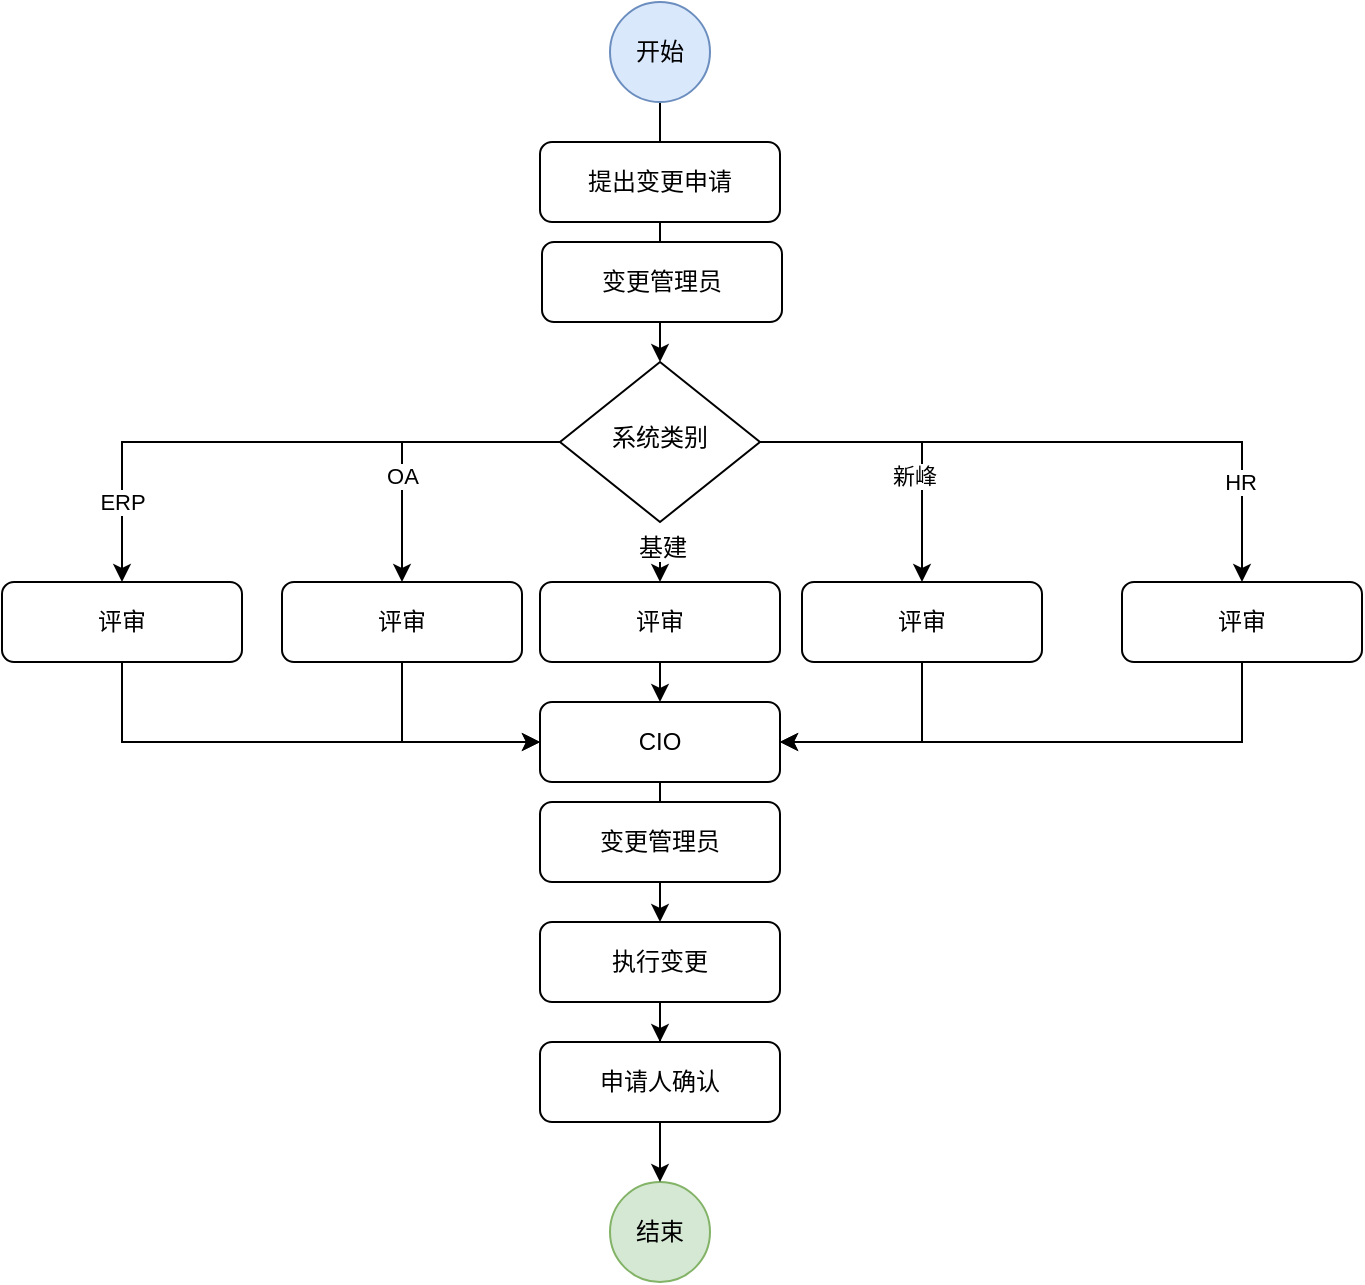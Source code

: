 <mxfile version="21.3.2" type="github">
  <diagram id="C5RBs43oDa-KdzZeNtuy" name="Page-1">
    <mxGraphModel dx="739" dy="470" grid="1" gridSize="10" guides="1" tooltips="1" connect="1" arrows="1" fold="1" page="1" pageScale="1" pageWidth="827" pageHeight="1169" math="0" shadow="0">
      <root>
        <mxCell id="WIyWlLk6GJQsqaUBKTNV-0" />
        <mxCell id="WIyWlLk6GJQsqaUBKTNV-1" parent="WIyWlLk6GJQsqaUBKTNV-0" />
        <mxCell id="n2nxHzEbUFdmFaFhW0tO-0" style="edgeStyle=orthogonalEdgeStyle;rounded=0;orthogonalLoop=1;jettySize=auto;html=1;exitX=0;exitY=0.5;exitDx=0;exitDy=0;entryX=0.5;entryY=0;entryDx=0;entryDy=0;" parent="WIyWlLk6GJQsqaUBKTNV-1" source="n2nxHzEbUFdmFaFhW0tO-8" target="n2nxHzEbUFdmFaFhW0tO-18" edge="1">
          <mxGeometry relative="1" as="geometry" />
        </mxCell>
        <mxCell id="n2nxHzEbUFdmFaFhW0tO-1" value="OA" style="edgeLabel;html=1;align=center;verticalAlign=middle;resizable=0;points=[];" parent="n2nxHzEbUFdmFaFhW0tO-0" vertex="1" connectable="0">
          <mxGeometry x="0.28" y="1" relative="1" as="geometry">
            <mxPoint x="-1" as="offset" />
          </mxGeometry>
        </mxCell>
        <mxCell id="n2nxHzEbUFdmFaFhW0tO-2" style="edgeStyle=orthogonalEdgeStyle;rounded=0;orthogonalLoop=1;jettySize=auto;html=1;exitX=1;exitY=0.5;exitDx=0;exitDy=0;entryX=0.5;entryY=0;entryDx=0;entryDy=0;" parent="WIyWlLk6GJQsqaUBKTNV-1" source="n2nxHzEbUFdmFaFhW0tO-8" target="n2nxHzEbUFdmFaFhW0tO-20" edge="1">
          <mxGeometry relative="1" as="geometry" />
        </mxCell>
        <mxCell id="n2nxHzEbUFdmFaFhW0tO-3" value="新峰" style="edgeLabel;html=1;align=center;verticalAlign=middle;resizable=0;points=[];" parent="n2nxHzEbUFdmFaFhW0tO-2" vertex="1" connectable="0">
          <mxGeometry x="0.294" y="-4" relative="1" as="geometry">
            <mxPoint as="offset" />
          </mxGeometry>
        </mxCell>
        <mxCell id="n2nxHzEbUFdmFaFhW0tO-4" style="edgeStyle=orthogonalEdgeStyle;rounded=0;orthogonalLoop=1;jettySize=auto;html=1;exitX=1;exitY=0.5;exitDx=0;exitDy=0;entryX=0.5;entryY=0;entryDx=0;entryDy=0;" parent="WIyWlLk6GJQsqaUBKTNV-1" source="n2nxHzEbUFdmFaFhW0tO-8" target="n2nxHzEbUFdmFaFhW0tO-22" edge="1">
          <mxGeometry relative="1" as="geometry" />
        </mxCell>
        <mxCell id="n2nxHzEbUFdmFaFhW0tO-5" value="HR" style="edgeLabel;html=1;align=center;verticalAlign=middle;resizable=0;points=[];" parent="n2nxHzEbUFdmFaFhW0tO-4" vertex="1" connectable="0">
          <mxGeometry x="0.674" y="-1" relative="1" as="geometry">
            <mxPoint as="offset" />
          </mxGeometry>
        </mxCell>
        <mxCell id="n2nxHzEbUFdmFaFhW0tO-6" style="edgeStyle=orthogonalEdgeStyle;rounded=0;orthogonalLoop=1;jettySize=auto;html=1;exitX=0;exitY=0.5;exitDx=0;exitDy=0;entryX=0.5;entryY=0;entryDx=0;entryDy=0;" parent="WIyWlLk6GJQsqaUBKTNV-1" source="n2nxHzEbUFdmFaFhW0tO-8" target="n2nxHzEbUFdmFaFhW0tO-15" edge="1">
          <mxGeometry relative="1" as="geometry" />
        </mxCell>
        <mxCell id="n2nxHzEbUFdmFaFhW0tO-7" value="ERP" style="edgeLabel;html=1;align=center;verticalAlign=middle;resizable=0;points=[];" parent="n2nxHzEbUFdmFaFhW0tO-6" vertex="1" connectable="0">
          <mxGeometry x="0.645" y="-3" relative="1" as="geometry">
            <mxPoint x="3" y="11" as="offset" />
          </mxGeometry>
        </mxCell>
        <mxCell id="rHmILMbRarcdbCMHkEGJ-1" style="edgeStyle=orthogonalEdgeStyle;rounded=0;orthogonalLoop=1;jettySize=auto;html=1;exitX=0.5;exitY=1;exitDx=0;exitDy=0;entryX=0.5;entryY=0;entryDx=0;entryDy=0;" parent="WIyWlLk6GJQsqaUBKTNV-1" target="rHmILMbRarcdbCMHkEGJ-0" edge="1">
          <mxGeometry relative="1" as="geometry">
            <mxPoint x="403" y="290" as="sourcePoint" />
          </mxGeometry>
        </mxCell>
        <mxCell id="n2nxHzEbUFdmFaFhW0tO-8" value="系统类别" style="rhombus;whiteSpace=wrap;html=1;shadow=0;fontFamily=Helvetica;fontSize=12;align=center;strokeWidth=1;spacing=6;spacingTop=-4;" parent="WIyWlLk6GJQsqaUBKTNV-1" vertex="1">
          <mxGeometry x="353" y="190" width="100" height="80" as="geometry" />
        </mxCell>
        <mxCell id="n2nxHzEbUFdmFaFhW0tO-9" style="edgeStyle=orthogonalEdgeStyle;rounded=0;orthogonalLoop=1;jettySize=auto;html=1;exitX=0.5;exitY=1;exitDx=0;exitDy=0;" parent="WIyWlLk6GJQsqaUBKTNV-1" source="n2nxHzEbUFdmFaFhW0tO-10" target="n2nxHzEbUFdmFaFhW0tO-8" edge="1">
          <mxGeometry relative="1" as="geometry" />
        </mxCell>
        <mxCell id="n2nxHzEbUFdmFaFhW0tO-10" value="开始" style="ellipse;whiteSpace=wrap;html=1;aspect=fixed;fillColor=#dae8fc;strokeColor=#6c8ebf;" parent="WIyWlLk6GJQsqaUBKTNV-1" vertex="1">
          <mxGeometry x="378" y="10" width="50" height="50" as="geometry" />
        </mxCell>
        <mxCell id="n2nxHzEbUFdmFaFhW0tO-11" value="结束" style="ellipse;whiteSpace=wrap;html=1;aspect=fixed;fillColor=#d5e8d4;strokeColor=#82b366;" parent="WIyWlLk6GJQsqaUBKTNV-1" vertex="1">
          <mxGeometry x="378" y="600" width="50" height="50" as="geometry" />
        </mxCell>
        <mxCell id="n2nxHzEbUFdmFaFhW0tO-12" style="edgeStyle=orthogonalEdgeStyle;rounded=0;orthogonalLoop=1;jettySize=auto;html=1;exitX=0.5;exitY=1;exitDx=0;exitDy=0;entryX=0.5;entryY=0;entryDx=0;entryDy=0;" parent="WIyWlLk6GJQsqaUBKTNV-1" source="n2nxHzEbUFdmFaFhW0tO-13" target="n2nxHzEbUFdmFaFhW0tO-24" edge="1">
          <mxGeometry relative="1" as="geometry" />
        </mxCell>
        <mxCell id="n2nxHzEbUFdmFaFhW0tO-13" value="CIO" style="rounded=1;whiteSpace=wrap;html=1;fontSize=12;glass=0;strokeWidth=1;shadow=0;" parent="WIyWlLk6GJQsqaUBKTNV-1" vertex="1">
          <mxGeometry x="343" y="360" width="120" height="40" as="geometry" />
        </mxCell>
        <mxCell id="n2nxHzEbUFdmFaFhW0tO-14" style="edgeStyle=orthogonalEdgeStyle;rounded=0;orthogonalLoop=1;jettySize=auto;html=1;exitX=0.5;exitY=1;exitDx=0;exitDy=0;entryX=0;entryY=0.5;entryDx=0;entryDy=0;" parent="WIyWlLk6GJQsqaUBKTNV-1" source="n2nxHzEbUFdmFaFhW0tO-15" target="n2nxHzEbUFdmFaFhW0tO-13" edge="1">
          <mxGeometry relative="1" as="geometry" />
        </mxCell>
        <mxCell id="n2nxHzEbUFdmFaFhW0tO-15" value="评审" style="rounded=1;whiteSpace=wrap;html=1;fontSize=12;glass=0;strokeWidth=1;shadow=0;" parent="WIyWlLk6GJQsqaUBKTNV-1" vertex="1">
          <mxGeometry x="74" y="300" width="120" height="40" as="geometry" />
        </mxCell>
        <mxCell id="n2nxHzEbUFdmFaFhW0tO-16" value="&lt;mxGraphModel&gt;&lt;root&gt;&lt;mxCell id=“0”/&gt;&lt;mxCell id=“1” parent=“0”/&gt;&lt;mxCell id=“2” value=“直线领导” style=“rounded=1;whiteSpace=wrap;html=1;fontSize=12;glass=0;strokeWidth=1;shadow=0;” vertex=“1” parent=“1”&gt;&lt;mxGeometry x=“160” y=“80” width=“120” height=“40” as=“geometry”/&gt;&lt;/mxCell&gt;&lt;/root&gt;&lt;/mxGraphModel&gt;" style="text;whiteSpace=wrap;html=1;" parent="WIyWlLk6GJQsqaUBKTNV-1" vertex="1">
          <mxGeometry x="589" y="310" width="60" height="50" as="geometry" />
        </mxCell>
        <mxCell id="n2nxHzEbUFdmFaFhW0tO-17" style="edgeStyle=orthogonalEdgeStyle;rounded=0;orthogonalLoop=1;jettySize=auto;html=1;exitX=0.5;exitY=1;exitDx=0;exitDy=0;entryX=0;entryY=0.5;entryDx=0;entryDy=0;" parent="WIyWlLk6GJQsqaUBKTNV-1" source="n2nxHzEbUFdmFaFhW0tO-18" target="n2nxHzEbUFdmFaFhW0tO-13" edge="1">
          <mxGeometry relative="1" as="geometry" />
        </mxCell>
        <mxCell id="n2nxHzEbUFdmFaFhW0tO-18" value="评审" style="rounded=1;whiteSpace=wrap;html=1;fontSize=12;glass=0;strokeWidth=1;shadow=0;" parent="WIyWlLk6GJQsqaUBKTNV-1" vertex="1">
          <mxGeometry x="214" y="300" width="120" height="40" as="geometry" />
        </mxCell>
        <mxCell id="n2nxHzEbUFdmFaFhW0tO-19" style="edgeStyle=orthogonalEdgeStyle;rounded=0;orthogonalLoop=1;jettySize=auto;html=1;exitX=0.5;exitY=1;exitDx=0;exitDy=0;entryX=1;entryY=0.5;entryDx=0;entryDy=0;" parent="WIyWlLk6GJQsqaUBKTNV-1" source="n2nxHzEbUFdmFaFhW0tO-20" target="n2nxHzEbUFdmFaFhW0tO-13" edge="1">
          <mxGeometry relative="1" as="geometry" />
        </mxCell>
        <mxCell id="n2nxHzEbUFdmFaFhW0tO-20" value="评审" style="rounded=1;whiteSpace=wrap;html=1;fontSize=12;glass=0;strokeWidth=1;shadow=0;" parent="WIyWlLk6GJQsqaUBKTNV-1" vertex="1">
          <mxGeometry x="474" y="300" width="120" height="40" as="geometry" />
        </mxCell>
        <mxCell id="n2nxHzEbUFdmFaFhW0tO-21" style="edgeStyle=orthogonalEdgeStyle;rounded=0;orthogonalLoop=1;jettySize=auto;html=1;exitX=0.5;exitY=1;exitDx=0;exitDy=0;entryX=1;entryY=0.5;entryDx=0;entryDy=0;" parent="WIyWlLk6GJQsqaUBKTNV-1" source="n2nxHzEbUFdmFaFhW0tO-22" target="n2nxHzEbUFdmFaFhW0tO-13" edge="1">
          <mxGeometry relative="1" as="geometry" />
        </mxCell>
        <mxCell id="n2nxHzEbUFdmFaFhW0tO-22" value="评审" style="rounded=1;whiteSpace=wrap;html=1;fontSize=12;glass=0;strokeWidth=1;shadow=0;" parent="WIyWlLk6GJQsqaUBKTNV-1" vertex="1">
          <mxGeometry x="634" y="300" width="120" height="40" as="geometry" />
        </mxCell>
        <mxCell id="n2nxHzEbUFdmFaFhW0tO-23" style="edgeStyle=orthogonalEdgeStyle;rounded=0;orthogonalLoop=1;jettySize=auto;html=1;exitX=0.5;exitY=1;exitDx=0;exitDy=0;" parent="WIyWlLk6GJQsqaUBKTNV-1" source="n2nxHzEbUFdmFaFhW0tO-24" target="n2nxHzEbUFdmFaFhW0tO-26" edge="1">
          <mxGeometry relative="1" as="geometry" />
        </mxCell>
        <mxCell id="n2nxHzEbUFdmFaFhW0tO-24" value="执行变更" style="rounded=1;whiteSpace=wrap;html=1;fontSize=12;glass=0;strokeWidth=1;shadow=0;" parent="WIyWlLk6GJQsqaUBKTNV-1" vertex="1">
          <mxGeometry x="343" y="470" width="120" height="40" as="geometry" />
        </mxCell>
        <mxCell id="n2nxHzEbUFdmFaFhW0tO-25" style="edgeStyle=orthogonalEdgeStyle;rounded=0;orthogonalLoop=1;jettySize=auto;html=1;exitX=0.5;exitY=1;exitDx=0;exitDy=0;entryX=0.5;entryY=0;entryDx=0;entryDy=0;" parent="WIyWlLk6GJQsqaUBKTNV-1" source="n2nxHzEbUFdmFaFhW0tO-26" target="n2nxHzEbUFdmFaFhW0tO-11" edge="1">
          <mxGeometry relative="1" as="geometry" />
        </mxCell>
        <mxCell id="n2nxHzEbUFdmFaFhW0tO-26" value="申请人确认" style="rounded=1;whiteSpace=wrap;html=1;fontSize=12;glass=0;strokeWidth=1;shadow=0;" parent="WIyWlLk6GJQsqaUBKTNV-1" vertex="1">
          <mxGeometry x="343" y="530" width="120" height="40" as="geometry" />
        </mxCell>
        <mxCell id="rHmILMbRarcdbCMHkEGJ-2" style="edgeStyle=orthogonalEdgeStyle;rounded=0;orthogonalLoop=1;jettySize=auto;html=1;exitX=0.5;exitY=1;exitDx=0;exitDy=0;entryX=0.5;entryY=0;entryDx=0;entryDy=0;" parent="WIyWlLk6GJQsqaUBKTNV-1" source="rHmILMbRarcdbCMHkEGJ-0" target="n2nxHzEbUFdmFaFhW0tO-13" edge="1">
          <mxGeometry relative="1" as="geometry" />
        </mxCell>
        <mxCell id="rHmILMbRarcdbCMHkEGJ-0" value="评审" style="rounded=1;whiteSpace=wrap;html=1;fontSize=12;glass=0;strokeWidth=1;shadow=0;" parent="WIyWlLk6GJQsqaUBKTNV-1" vertex="1">
          <mxGeometry x="343" y="300" width="120" height="40" as="geometry" />
        </mxCell>
        <mxCell id="rHmILMbRarcdbCMHkEGJ-3" value="基建" style="text;html=1;align=center;verticalAlign=middle;resizable=0;points=[];autosize=1;strokeColor=none;fillColor=none;" parent="WIyWlLk6GJQsqaUBKTNV-1" vertex="1">
          <mxGeometry x="379" y="268" width="50" height="30" as="geometry" />
        </mxCell>
        <mxCell id="rHmILMbRarcdbCMHkEGJ-4" value="提出变更申请" style="rounded=1;whiteSpace=wrap;html=1;fontSize=12;glass=0;strokeWidth=1;shadow=0;" parent="WIyWlLk6GJQsqaUBKTNV-1" vertex="1">
          <mxGeometry x="343" y="80" width="120" height="40" as="geometry" />
        </mxCell>
        <mxCell id="vjGCRVITtHysmmWFolyl-0" value="变更管理员" style="rounded=1;whiteSpace=wrap;html=1;fontSize=12;glass=0;strokeWidth=1;shadow=0;" parent="WIyWlLk6GJQsqaUBKTNV-1" vertex="1">
          <mxGeometry x="344" y="130" width="120" height="40" as="geometry" />
        </mxCell>
        <mxCell id="vjGCRVITtHysmmWFolyl-1" value="变更管理员" style="rounded=1;whiteSpace=wrap;html=1;fontSize=12;glass=0;strokeWidth=1;shadow=0;" parent="WIyWlLk6GJQsqaUBKTNV-1" vertex="1">
          <mxGeometry x="343" y="410" width="120" height="40" as="geometry" />
        </mxCell>
      </root>
    </mxGraphModel>
  </diagram>
</mxfile>
